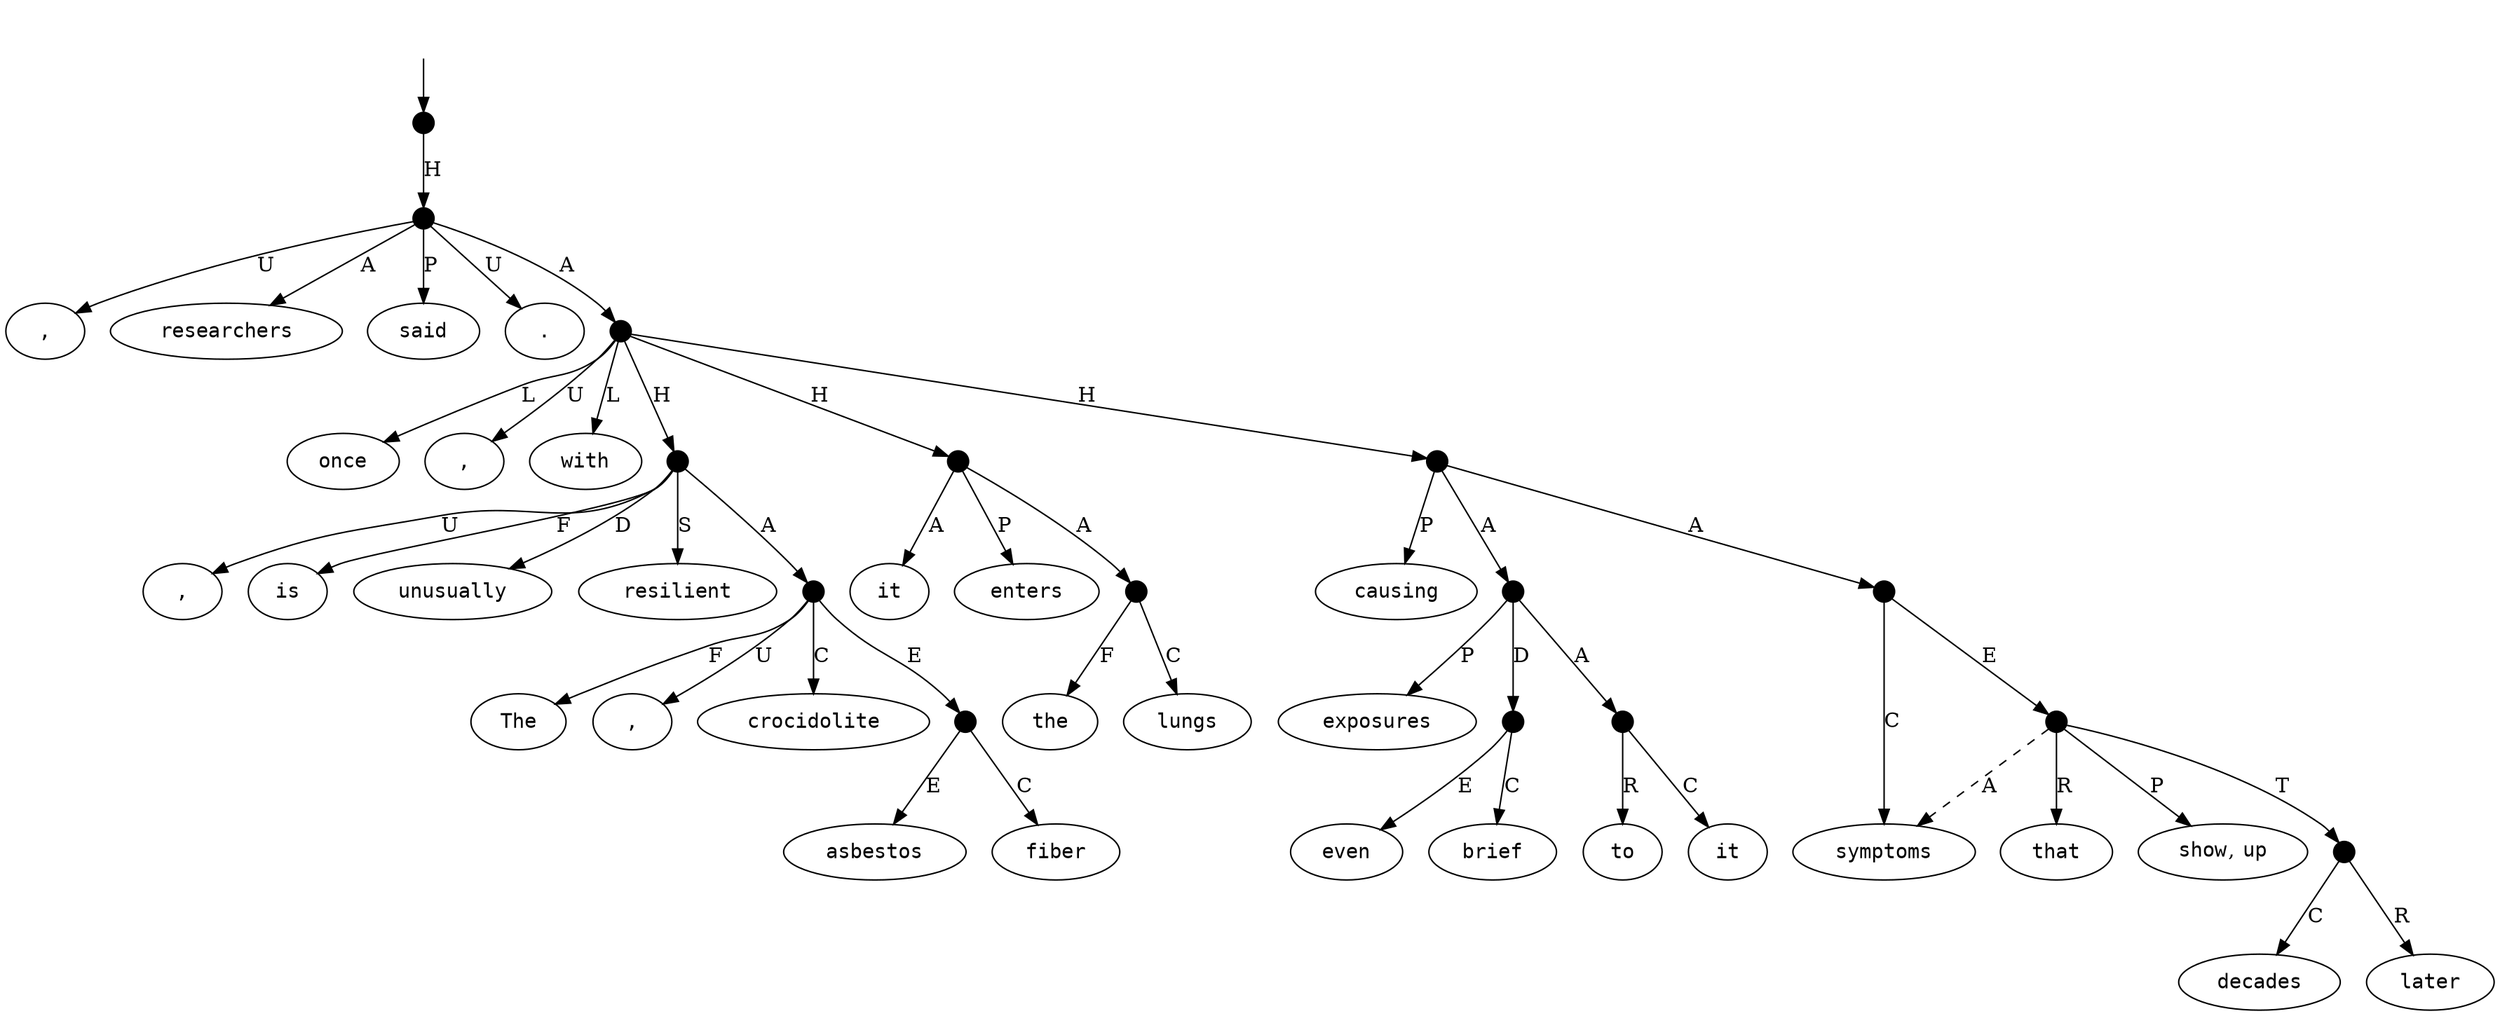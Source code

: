 digraph "20003002" {
  top [ style=invis ];
  top -> 34;
  0 [ label=<<table align="center" border="0" cellspacing="0"><tr><td colspan="2"><font face="Courier">The</font></td></tr></table>> ];
  1 [ label=<<table align="center" border="0" cellspacing="0"><tr><td colspan="2"><font face="Courier">asbestos</font></td></tr></table>> ];
  2 [ label=<<table align="center" border="0" cellspacing="0"><tr><td colspan="2"><font face="Courier">fiber</font></td></tr></table>> ];
  3 [ label=<<table align="center" border="0" cellspacing="0"><tr><td colspan="2"><font face="Courier">,</font></td></tr></table>> ];
  4 [ label=<<table align="center" border="0" cellspacing="0"><tr><td colspan="2"><font face="Courier">crocidolite</font></td></tr></table>> ];
  5 [ label=<<table align="center" border="0" cellspacing="0"><tr><td colspan="2"><font face="Courier">,</font></td></tr></table>> ];
  6 [ label=<<table align="center" border="0" cellspacing="0"><tr><td colspan="2"><font face="Courier">is</font></td></tr></table>> ];
  7 [ label=<<table align="center" border="0" cellspacing="0"><tr><td colspan="2"><font face="Courier">unusually</font></td></tr></table>> ];
  8 [ label=<<table align="center" border="0" cellspacing="0"><tr><td colspan="2"><font face="Courier">resilient</font></td></tr></table>> ];
  9 [ label=<<table align="center" border="0" cellspacing="0"><tr><td colspan="2"><font face="Courier">once</font></td></tr></table>> ];
  10 [ label=<<table align="center" border="0" cellspacing="0"><tr><td colspan="2"><font face="Courier">it</font></td></tr></table>> ];
  11 [ label=<<table align="center" border="0" cellspacing="0"><tr><td colspan="2"><font face="Courier">enters</font></td></tr></table>> ];
  12 [ label=<<table align="center" border="0" cellspacing="0"><tr><td colspan="2"><font face="Courier">the</font></td></tr></table>> ];
  13 [ label=<<table align="center" border="0" cellspacing="0"><tr><td colspan="2"><font face="Courier">lungs</font></td></tr></table>> ];
  14 [ label=<<table align="center" border="0" cellspacing="0"><tr><td colspan="2"><font face="Courier">,</font></td></tr></table>> ];
  15 [ label=<<table align="center" border="0" cellspacing="0"><tr><td colspan="2"><font face="Courier">with</font></td></tr></table>> ];
  16 [ label=<<table align="center" border="0" cellspacing="0"><tr><td colspan="2"><font face="Courier">even</font></td></tr></table>> ];
  17 [ label=<<table align="center" border="0" cellspacing="0"><tr><td colspan="2"><font face="Courier">brief</font></td></tr></table>> ];
  18 [ label=<<table align="center" border="0" cellspacing="0"><tr><td colspan="2"><font face="Courier">exposures</font></td></tr></table>> ];
  19 [ label=<<table align="center" border="0" cellspacing="0"><tr><td colspan="2"><font face="Courier">to</font></td></tr></table>> ];
  20 [ label=<<table align="center" border="0" cellspacing="0"><tr><td colspan="2"><font face="Courier">it</font></td></tr></table>> ];
  21 [ label=<<table align="center" border="0" cellspacing="0"><tr><td colspan="2"><font face="Courier">causing</font></td></tr></table>> ];
  22 [ label=<<table align="center" border="0" cellspacing="0"><tr><td colspan="2"><font face="Courier">symptoms</font></td></tr></table>> ];
  23 [ label=<<table align="center" border="0" cellspacing="0"><tr><td colspan="2"><font face="Courier">that</font></td></tr></table>> ];
  24 [ label=<<table align="center" border="0" cellspacing="0"><tr><td colspan="2"><font face="Courier">show</font>,&nbsp;<font face="Courier">up</font></td></tr></table>> ];
  25 [ label=<<table align="center" border="0" cellspacing="0"><tr><td colspan="2"><font face="Courier">decades</font></td></tr></table>> ];
  26 [ label=<<table align="center" border="0" cellspacing="0"><tr><td colspan="2"><font face="Courier">later</font></td></tr></table>> ];
  27 [ label=<<table align="center" border="0" cellspacing="0"><tr><td colspan="2"><font face="Courier">,</font></td></tr></table>> ];
  28 [ label=<<table align="center" border="0" cellspacing="0"><tr><td colspan="2"><font face="Courier">researchers</font></td></tr></table>> ];
  29 [ label=<<table align="center" border="0" cellspacing="0"><tr><td colspan="2"><font face="Courier">said</font></td></tr></table>> ];
  30 [ label=<<table align="center" border="0" cellspacing="0"><tr><td colspan="2"><font face="Courier">.</font></td></tr></table>> ];
  31 [ shape=point, width=0.2 ];
  32 [ shape=point, width=0.2 ];
  33 [ shape=point, width=0.2 ];
  34 [ shape=point, width=0.2 ];
  35 [ shape=point, width=0.2 ];
  36 [ shape=point, width=0.2 ];
  37 [ shape=point, width=0.2 ];
  38 [ shape=point, width=0.2 ];
  39 [ shape=point, width=0.2 ];
  40 [ shape=point, width=0.2 ];
  41 [ shape=point, width=0.2 ];
  42 [ shape=point, width=0.2 ];
  43 [ shape=point, width=0.2 ];
  44 [ shape=point, width=0.2 ];
  45 [ shape=point, width=0.2 ];
  40 -> 39 [ label="D" ];
  35 -> 28 [ label="A" ];
  35 -> 33 [ label="A" ];
  45 -> 25 [ label="C" ];
  38 -> 13 [ label="C" ];
  37 -> 11 [ label="P" ];
  34 -> 35 [ label="H" ];
  37 -> 38 [ label="A" ];
  43 -> 22 [ label="C" ];
  32 -> 7 [ label="D" ];
  41 -> 40 [ label="A" ];
  35 -> 29 [ label="P" ];
  36 -> 2 [ label="C" ];
  32 -> 8 [ label="S" ];
  31 -> 4 [ label="C" ];
  31 -> 3 [ label="U" ];
  33 -> 15 [ label="L" ];
  33 -> 9 [ label="L" ];
  37 -> 10 [ label="A" ];
  31 -> 0 [ label="F" ];
  32 -> 31 [ label="A" ];
  32 -> 5 [ label="U" ];
  41 -> 21 [ label="P" ];
  31 -> 36 [ label="E" ];
  44 -> 22 [ label="A", style=dashed ];
  32 -> 6 [ label="F" ];
  33 -> 37 [ label="H" ];
  33 -> 41 [ label="H" ];
  40 -> 42 [ label="A" ];
  41 -> 43 [ label="A" ];
  39 -> 16 [ label="E" ];
  45 -> 26 [ label="R" ];
  33 -> 14 [ label="U" ];
  44 -> 24 [ label="P" ];
  35 -> 30 [ label="U" ];
  39 -> 17 [ label="C" ];
  43 -> 44 [ label="E" ];
  42 -> 20 [ label="C" ];
  36 -> 1 [ label="E" ];
  35 -> 27 [ label="U" ];
  38 -> 12 [ label="F" ];
  44 -> 23 [ label="R" ];
  40 -> 18 [ label="P" ];
  33 -> 32 [ label="H" ];
  42 -> 19 [ label="R" ];
  44 -> 45 [ label="T" ];
}

